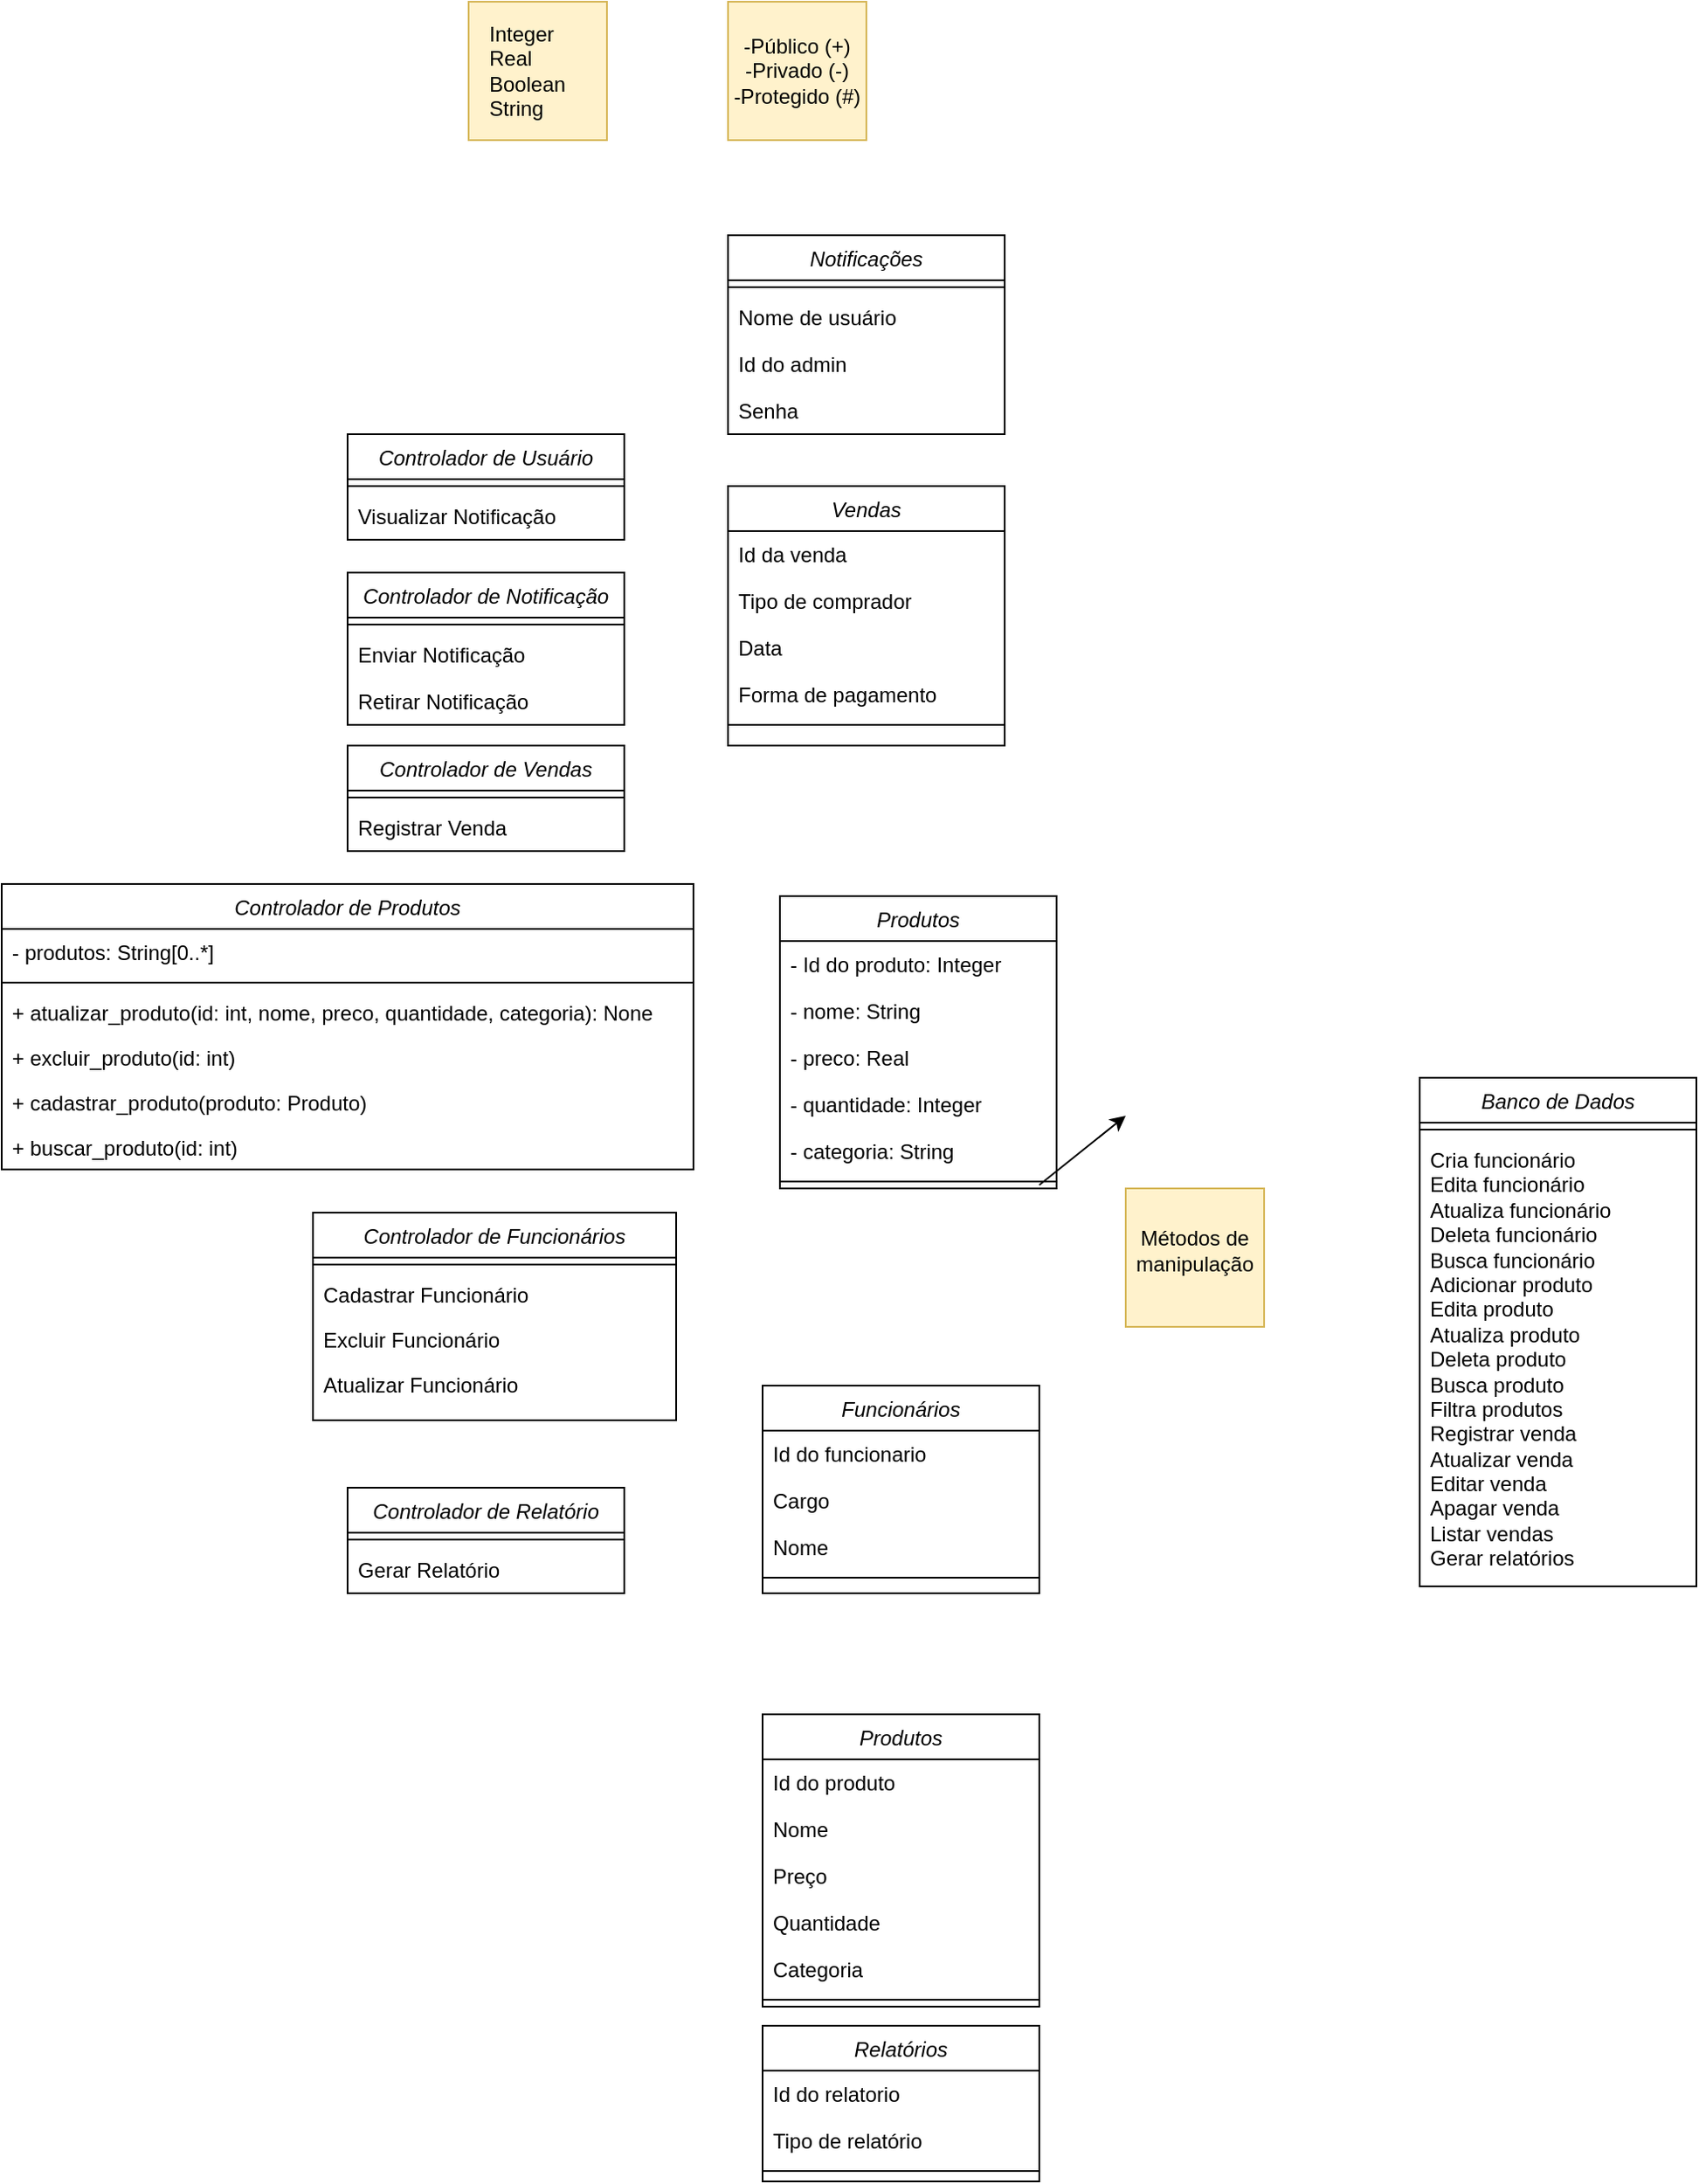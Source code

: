 <mxfile version="24.8.4">
  <diagram id="C5RBs43oDa-KdzZeNtuy" name="Page-1">
    <mxGraphModel dx="1434" dy="1949" grid="1" gridSize="10" guides="1" tooltips="1" connect="1" arrows="1" fold="1" page="1" pageScale="1" pageWidth="827" pageHeight="1169" math="0" shadow="0">
      <root>
        <mxCell id="WIyWlLk6GJQsqaUBKTNV-0" />
        <mxCell id="WIyWlLk6GJQsqaUBKTNV-1" parent="WIyWlLk6GJQsqaUBKTNV-0" />
        <mxCell id="gT6u7s9dC_nsRaWymPXt-0" value="Controlador de Produtos" style="swimlane;fontStyle=2;align=center;verticalAlign=top;childLayout=stackLayout;horizontal=1;startSize=26;horizontalStack=0;resizeParent=1;resizeLast=0;collapsible=1;marginBottom=0;rounded=0;shadow=0;strokeWidth=1;" parent="WIyWlLk6GJQsqaUBKTNV-1" vertex="1">
          <mxGeometry x="40" y="280" width="400" height="165" as="geometry">
            <mxRectangle x="230" y="140" width="160" height="26" as="alternateBounds" />
          </mxGeometry>
        </mxCell>
        <mxCell id="gT6u7s9dC_nsRaWymPXt-134" value="- produtos: String[0..*]" style="text;strokeColor=none;fillColor=none;align=left;verticalAlign=top;spacingLeft=4;spacingRight=4;overflow=hidden;rotatable=0;points=[[0,0.5],[1,0.5]];portConstraint=eastwest;" parent="gT6u7s9dC_nsRaWymPXt-0" vertex="1">
          <mxGeometry y="26" width="400" height="27" as="geometry" />
        </mxCell>
        <mxCell id="gT6u7s9dC_nsRaWymPXt-4" value="" style="line;html=1;strokeWidth=1;align=left;verticalAlign=middle;spacingTop=-1;spacingLeft=3;spacingRight=3;rotatable=0;labelPosition=right;points=[];portConstraint=eastwest;" parent="gT6u7s9dC_nsRaWymPXt-0" vertex="1">
          <mxGeometry y="53" width="400" height="8" as="geometry" />
        </mxCell>
        <mxCell id="gT6u7s9dC_nsRaWymPXt-3" value="+ atualizar_produto(id: int, nome, preco, quantidade, categoria): None" style="text;align=left;verticalAlign=top;spacingLeft=4;spacingRight=4;overflow=hidden;rotatable=0;points=[[0,0.5],[1,0.5]];portConstraint=eastwest;rounded=0;shadow=0;html=0;" parent="gT6u7s9dC_nsRaWymPXt-0" vertex="1">
          <mxGeometry y="61" width="400" height="26" as="geometry" />
        </mxCell>
        <mxCell id="gT6u7s9dC_nsRaWymPXt-2" value="+ excluir_produto(id: int)" style="text;align=left;verticalAlign=top;spacingLeft=4;spacingRight=4;overflow=hidden;rotatable=0;points=[[0,0.5],[1,0.5]];portConstraint=eastwest;rounded=0;shadow=0;html=0;" parent="gT6u7s9dC_nsRaWymPXt-0" vertex="1">
          <mxGeometry y="87" width="400" height="26" as="geometry" />
        </mxCell>
        <mxCell id="gT6u7s9dC_nsRaWymPXt-1" value="+ cadastrar_produto(produto: Produto)" style="text;align=left;verticalAlign=top;spacingLeft=4;spacingRight=4;overflow=hidden;rotatable=0;points=[[0,0.5],[1,0.5]];portConstraint=eastwest;" parent="gT6u7s9dC_nsRaWymPXt-0" vertex="1">
          <mxGeometry y="113" width="400" height="26" as="geometry" />
        </mxCell>
        <mxCell id="uGqlonOlqgjPrVyLk_4E-11" value="+ buscar_produto(id: int) " style="text;align=left;verticalAlign=top;spacingLeft=4;spacingRight=4;overflow=hidden;rotatable=0;points=[[0,0.5],[1,0.5]];portConstraint=eastwest;" vertex="1" parent="gT6u7s9dC_nsRaWymPXt-0">
          <mxGeometry y="139" width="400" height="26" as="geometry" />
        </mxCell>
        <mxCell id="gT6u7s9dC_nsRaWymPXt-6" value="Controlador de Funcionários" style="swimlane;fontStyle=2;align=center;verticalAlign=top;childLayout=stackLayout;horizontal=1;startSize=26;horizontalStack=0;resizeParent=1;resizeLast=0;collapsible=1;marginBottom=0;rounded=0;shadow=0;strokeWidth=1;" parent="WIyWlLk6GJQsqaUBKTNV-1" vertex="1">
          <mxGeometry x="220" y="470" width="210" height="120" as="geometry">
            <mxRectangle x="230" y="140" width="160" height="26" as="alternateBounds" />
          </mxGeometry>
        </mxCell>
        <mxCell id="gT6u7s9dC_nsRaWymPXt-7" value="" style="line;html=1;strokeWidth=1;align=left;verticalAlign=middle;spacingTop=-1;spacingLeft=3;spacingRight=3;rotatable=0;labelPosition=right;points=[];portConstraint=eastwest;" parent="gT6u7s9dC_nsRaWymPXt-6" vertex="1">
          <mxGeometry y="26" width="210" height="8" as="geometry" />
        </mxCell>
        <mxCell id="gT6u7s9dC_nsRaWymPXt-10" value="Cadastrar Funcionário" style="text;align=left;verticalAlign=top;spacingLeft=4;spacingRight=4;overflow=hidden;rotatable=0;points=[[0,0.5],[1,0.5]];portConstraint=eastwest;" parent="gT6u7s9dC_nsRaWymPXt-6" vertex="1">
          <mxGeometry y="34" width="210" height="26" as="geometry" />
        </mxCell>
        <mxCell id="gT6u7s9dC_nsRaWymPXt-9" value="Excluir Funcionário" style="text;align=left;verticalAlign=top;spacingLeft=4;spacingRight=4;overflow=hidden;rotatable=0;points=[[0,0.5],[1,0.5]];portConstraint=eastwest;rounded=0;shadow=0;html=0;" parent="gT6u7s9dC_nsRaWymPXt-6" vertex="1">
          <mxGeometry y="60" width="210" height="26" as="geometry" />
        </mxCell>
        <mxCell id="uGqlonOlqgjPrVyLk_4E-4" value="Atualizar Funcionário" style="text;align=left;verticalAlign=top;spacingLeft=4;spacingRight=4;overflow=hidden;rotatable=0;points=[[0,0.5],[1,0.5]];portConstraint=eastwest;rounded=0;shadow=0;html=0;" vertex="1" parent="gT6u7s9dC_nsRaWymPXt-6">
          <mxGeometry y="86" width="210" height="26" as="geometry" />
        </mxCell>
        <mxCell id="gT6u7s9dC_nsRaWymPXt-14" value="Controlador de Vendas" style="swimlane;fontStyle=2;align=center;verticalAlign=top;childLayout=stackLayout;horizontal=1;startSize=26;horizontalStack=0;resizeParent=1;resizeLast=0;collapsible=1;marginBottom=0;rounded=0;shadow=0;strokeWidth=1;" parent="WIyWlLk6GJQsqaUBKTNV-1" vertex="1">
          <mxGeometry x="240" y="200" width="160" height="61" as="geometry">
            <mxRectangle x="240" y="200" width="160" height="26" as="alternateBounds" />
          </mxGeometry>
        </mxCell>
        <mxCell id="gT6u7s9dC_nsRaWymPXt-15" value="" style="line;html=1;strokeWidth=1;align=left;verticalAlign=middle;spacingTop=-1;spacingLeft=3;spacingRight=3;rotatable=0;labelPosition=right;points=[];portConstraint=eastwest;" parent="gT6u7s9dC_nsRaWymPXt-14" vertex="1">
          <mxGeometry y="26" width="160" height="8" as="geometry" />
        </mxCell>
        <mxCell id="gT6u7s9dC_nsRaWymPXt-19" value="Registrar Venda" style="text;strokeColor=none;fillColor=none;align=left;verticalAlign=top;spacingLeft=4;spacingRight=4;overflow=hidden;rotatable=0;points=[[0,0.5],[1,0.5]];portConstraint=eastwest;" parent="gT6u7s9dC_nsRaWymPXt-14" vertex="1">
          <mxGeometry y="34" width="160" height="27" as="geometry" />
        </mxCell>
        <mxCell id="gT6u7s9dC_nsRaWymPXt-27" value="Controlador de Notificação" style="swimlane;fontStyle=2;align=center;verticalAlign=top;childLayout=stackLayout;horizontal=1;startSize=26;horizontalStack=0;resizeParent=1;resizeLast=0;collapsible=1;marginBottom=0;rounded=0;shadow=0;strokeWidth=1;" parent="WIyWlLk6GJQsqaUBKTNV-1" vertex="1">
          <mxGeometry x="240" y="100" width="160" height="88" as="geometry">
            <mxRectangle x="240" y="200" width="160" height="26" as="alternateBounds" />
          </mxGeometry>
        </mxCell>
        <mxCell id="gT6u7s9dC_nsRaWymPXt-28" value="" style="line;html=1;strokeWidth=1;align=left;verticalAlign=middle;spacingTop=-1;spacingLeft=3;spacingRight=3;rotatable=0;labelPosition=right;points=[];portConstraint=eastwest;" parent="gT6u7s9dC_nsRaWymPXt-27" vertex="1">
          <mxGeometry y="26" width="160" height="8" as="geometry" />
        </mxCell>
        <mxCell id="gT6u7s9dC_nsRaWymPXt-22" value="Enviar Notificação" style="text;strokeColor=none;fillColor=none;align=left;verticalAlign=top;spacingLeft=4;spacingRight=4;overflow=hidden;rotatable=0;points=[[0,0.5],[1,0.5]];portConstraint=eastwest;" parent="gT6u7s9dC_nsRaWymPXt-27" vertex="1">
          <mxGeometry y="34" width="160" height="27" as="geometry" />
        </mxCell>
        <mxCell id="gT6u7s9dC_nsRaWymPXt-23" value="Retirar Notificação" style="text;strokeColor=none;fillColor=none;align=left;verticalAlign=top;spacingLeft=4;spacingRight=4;overflow=hidden;rotatable=0;points=[[0,0.5],[1,0.5]];portConstraint=eastwest;" parent="gT6u7s9dC_nsRaWymPXt-27" vertex="1">
          <mxGeometry y="61" width="160" height="27" as="geometry" />
        </mxCell>
        <mxCell id="gT6u7s9dC_nsRaWymPXt-30" value="Controlador de Usuário" style="swimlane;fontStyle=2;align=center;verticalAlign=top;childLayout=stackLayout;horizontal=1;startSize=26;horizontalStack=0;resizeParent=1;resizeLast=0;collapsible=1;marginBottom=0;rounded=0;shadow=0;strokeWidth=1;" parent="WIyWlLk6GJQsqaUBKTNV-1" vertex="1">
          <mxGeometry x="240" y="20" width="160" height="61" as="geometry">
            <mxRectangle x="240" y="200" width="160" height="26" as="alternateBounds" />
          </mxGeometry>
        </mxCell>
        <mxCell id="gT6u7s9dC_nsRaWymPXt-31" value="" style="line;html=1;strokeWidth=1;align=left;verticalAlign=middle;spacingTop=-1;spacingLeft=3;spacingRight=3;rotatable=0;labelPosition=right;points=[];portConstraint=eastwest;" parent="gT6u7s9dC_nsRaWymPXt-30" vertex="1">
          <mxGeometry y="26" width="160" height="8" as="geometry" />
        </mxCell>
        <mxCell id="gT6u7s9dC_nsRaWymPXt-26" value="Visualizar Notificação" style="text;strokeColor=none;fillColor=none;align=left;verticalAlign=top;spacingLeft=4;spacingRight=4;overflow=hidden;rotatable=0;points=[[0,0.5],[1,0.5]];portConstraint=eastwest;" parent="gT6u7s9dC_nsRaWymPXt-30" vertex="1">
          <mxGeometry y="34" width="160" height="27" as="geometry" />
        </mxCell>
        <mxCell id="gT6u7s9dC_nsRaWymPXt-38" value="Controlador de Relatório" style="swimlane;fontStyle=2;align=center;verticalAlign=top;childLayout=stackLayout;horizontal=1;startSize=26;horizontalStack=0;resizeParent=1;resizeLast=0;collapsible=1;marginBottom=0;rounded=0;shadow=0;strokeWidth=1;" parent="WIyWlLk6GJQsqaUBKTNV-1" vertex="1">
          <mxGeometry x="240" y="629" width="160" height="61" as="geometry">
            <mxRectangle x="230" y="140" width="160" height="26" as="alternateBounds" />
          </mxGeometry>
        </mxCell>
        <mxCell id="gT6u7s9dC_nsRaWymPXt-39" value="" style="line;html=1;strokeWidth=1;align=left;verticalAlign=middle;spacingTop=-1;spacingLeft=3;spacingRight=3;rotatable=0;labelPosition=right;points=[];portConstraint=eastwest;" parent="gT6u7s9dC_nsRaWymPXt-38" vertex="1">
          <mxGeometry y="26" width="160" height="8" as="geometry" />
        </mxCell>
        <mxCell id="gT6u7s9dC_nsRaWymPXt-37" value="Gerar Relatório" style="text;strokeColor=none;fillColor=none;align=left;verticalAlign=top;spacingLeft=4;spacingRight=4;overflow=hidden;rotatable=0;points=[[0,0.5],[1,0.5]];portConstraint=eastwest;" parent="gT6u7s9dC_nsRaWymPXt-38" vertex="1">
          <mxGeometry y="34" width="160" height="27" as="geometry" />
        </mxCell>
        <mxCell id="gT6u7s9dC_nsRaWymPXt-48" value="Notificações" style="swimlane;fontStyle=2;align=center;verticalAlign=top;childLayout=stackLayout;horizontal=1;startSize=26;horizontalStack=0;resizeParent=1;resizeLast=0;collapsible=1;marginBottom=0;rounded=0;shadow=0;strokeWidth=1;" parent="WIyWlLk6GJQsqaUBKTNV-1" vertex="1">
          <mxGeometry x="460" y="-95" width="160" height="115" as="geometry">
            <mxRectangle x="240" y="200" width="160" height="26" as="alternateBounds" />
          </mxGeometry>
        </mxCell>
        <mxCell id="gT6u7s9dC_nsRaWymPXt-49" value="" style="line;html=1;strokeWidth=1;align=left;verticalAlign=middle;spacingTop=-1;spacingLeft=3;spacingRight=3;rotatable=0;labelPosition=right;points=[];portConstraint=eastwest;" parent="gT6u7s9dC_nsRaWymPXt-48" vertex="1">
          <mxGeometry y="26" width="160" height="8" as="geometry" />
        </mxCell>
        <mxCell id="gT6u7s9dC_nsRaWymPXt-45" value="Nome de usuário" style="text;strokeColor=none;fillColor=none;align=left;verticalAlign=top;spacingLeft=4;spacingRight=4;overflow=hidden;rotatable=0;points=[[0,0.5],[1,0.5]];portConstraint=eastwest;" parent="gT6u7s9dC_nsRaWymPXt-48" vertex="1">
          <mxGeometry y="34" width="160" height="27" as="geometry" />
        </mxCell>
        <mxCell id="gT6u7s9dC_nsRaWymPXt-44" value="Id do admin" style="text;strokeColor=none;fillColor=none;align=left;verticalAlign=top;spacingLeft=4;spacingRight=4;overflow=hidden;rotatable=0;points=[[0,0.5],[1,0.5]];portConstraint=eastwest;" parent="gT6u7s9dC_nsRaWymPXt-48" vertex="1">
          <mxGeometry y="61" width="160" height="27" as="geometry" />
        </mxCell>
        <mxCell id="gT6u7s9dC_nsRaWymPXt-46" value="Senha" style="text;strokeColor=none;fillColor=none;align=left;verticalAlign=top;spacingLeft=4;spacingRight=4;overflow=hidden;rotatable=0;points=[[0,0.5],[1,0.5]];portConstraint=eastwest;" parent="gT6u7s9dC_nsRaWymPXt-48" vertex="1">
          <mxGeometry y="88" width="160" height="27" as="geometry" />
        </mxCell>
        <mxCell id="gT6u7s9dC_nsRaWymPXt-69" value="Vendas" style="swimlane;fontStyle=2;align=center;verticalAlign=top;childLayout=stackLayout;horizontal=1;startSize=26;horizontalStack=0;resizeParent=1;resizeLast=0;collapsible=1;marginBottom=0;rounded=0;shadow=0;strokeWidth=1;" parent="WIyWlLk6GJQsqaUBKTNV-1" vertex="1">
          <mxGeometry x="460" y="50" width="160" height="150" as="geometry">
            <mxRectangle x="230" y="140" width="160" height="26" as="alternateBounds" />
          </mxGeometry>
        </mxCell>
        <mxCell id="gT6u7s9dC_nsRaWymPXt-63" value="Id da venda" style="text;strokeColor=none;fillColor=none;align=left;verticalAlign=top;spacingLeft=4;spacingRight=4;overflow=hidden;rotatable=0;points=[[0,0.5],[1,0.5]];portConstraint=eastwest;" parent="gT6u7s9dC_nsRaWymPXt-69" vertex="1">
          <mxGeometry y="26" width="160" height="27" as="geometry" />
        </mxCell>
        <mxCell id="gT6u7s9dC_nsRaWymPXt-65" value="Tipo de comprador" style="text;strokeColor=none;fillColor=none;align=left;verticalAlign=top;spacingLeft=4;spacingRight=4;overflow=hidden;rotatable=0;points=[[0,0.5],[1,0.5]];portConstraint=eastwest;" parent="gT6u7s9dC_nsRaWymPXt-69" vertex="1">
          <mxGeometry y="53" width="160" height="27" as="geometry" />
        </mxCell>
        <mxCell id="gT6u7s9dC_nsRaWymPXt-67" value="Data" style="text;strokeColor=none;fillColor=none;align=left;verticalAlign=top;spacingLeft=4;spacingRight=4;overflow=hidden;rotatable=0;points=[[0,0.5],[1,0.5]];portConstraint=eastwest;" parent="gT6u7s9dC_nsRaWymPXt-69" vertex="1">
          <mxGeometry y="80" width="160" height="27" as="geometry" />
        </mxCell>
        <mxCell id="gT6u7s9dC_nsRaWymPXt-66" value="Forma de pagamento" style="text;strokeColor=none;fillColor=none;align=left;verticalAlign=top;spacingLeft=4;spacingRight=4;overflow=hidden;rotatable=0;points=[[0,0.5],[1,0.5]];portConstraint=eastwest;" parent="gT6u7s9dC_nsRaWymPXt-69" vertex="1">
          <mxGeometry y="107" width="160" height="27" as="geometry" />
        </mxCell>
        <mxCell id="gT6u7s9dC_nsRaWymPXt-70" value="" style="line;html=1;strokeWidth=1;align=left;verticalAlign=middle;spacingTop=-1;spacingLeft=3;spacingRight=3;rotatable=0;labelPosition=right;points=[];portConstraint=eastwest;" parent="gT6u7s9dC_nsRaWymPXt-69" vertex="1">
          <mxGeometry y="134" width="160" height="8" as="geometry" />
        </mxCell>
        <mxCell id="gT6u7s9dC_nsRaWymPXt-74" value="Produtos" style="swimlane;fontStyle=2;align=center;verticalAlign=top;childLayout=stackLayout;horizontal=1;startSize=26;horizontalStack=0;resizeParent=1;resizeLast=0;collapsible=1;marginBottom=0;rounded=0;shadow=0;strokeWidth=1;" parent="WIyWlLk6GJQsqaUBKTNV-1" vertex="1">
          <mxGeometry x="490" y="287" width="160" height="169" as="geometry">
            <mxRectangle x="230" y="140" width="160" height="26" as="alternateBounds" />
          </mxGeometry>
        </mxCell>
        <mxCell id="gT6u7s9dC_nsRaWymPXt-82" value="- Id do produto: Integer" style="text;strokeColor=none;fillColor=none;align=left;verticalAlign=top;spacingLeft=4;spacingRight=4;overflow=hidden;rotatable=0;points=[[0,0.5],[1,0.5]];portConstraint=eastwest;" parent="gT6u7s9dC_nsRaWymPXt-74" vertex="1">
          <mxGeometry y="26" width="160" height="27" as="geometry" />
        </mxCell>
        <mxCell id="gT6u7s9dC_nsRaWymPXt-83" value="- nome: String" style="text;strokeColor=none;fillColor=none;align=left;verticalAlign=top;spacingLeft=4;spacingRight=4;overflow=hidden;rotatable=0;points=[[0,0.5],[1,0.5]];portConstraint=eastwest;" parent="gT6u7s9dC_nsRaWymPXt-74" vertex="1">
          <mxGeometry y="53" width="160" height="27" as="geometry" />
        </mxCell>
        <mxCell id="gT6u7s9dC_nsRaWymPXt-85" value="- preco: Real" style="text;strokeColor=none;fillColor=none;align=left;verticalAlign=top;spacingLeft=4;spacingRight=4;overflow=hidden;rotatable=0;points=[[0,0.5],[1,0.5]];portConstraint=eastwest;" parent="gT6u7s9dC_nsRaWymPXt-74" vertex="1">
          <mxGeometry y="80" width="160" height="27" as="geometry" />
        </mxCell>
        <mxCell id="gT6u7s9dC_nsRaWymPXt-131" value="" style="endArrow=classic;html=1;rounded=0;fillColor=#fff2cc;strokeColor=#000000;" parent="gT6u7s9dC_nsRaWymPXt-74" edge="1">
          <mxGeometry width="50" height="50" relative="1" as="geometry">
            <mxPoint x="150" y="167" as="sourcePoint" />
            <mxPoint x="200" y="127" as="targetPoint" />
          </mxGeometry>
        </mxCell>
        <mxCell id="gT6u7s9dC_nsRaWymPXt-86" value="- quantidade: Integer" style="text;strokeColor=none;fillColor=none;align=left;verticalAlign=top;spacingLeft=4;spacingRight=4;overflow=hidden;rotatable=0;points=[[0,0.5],[1,0.5]];portConstraint=eastwest;" parent="gT6u7s9dC_nsRaWymPXt-74" vertex="1">
          <mxGeometry y="107" width="160" height="27" as="geometry" />
        </mxCell>
        <mxCell id="gT6u7s9dC_nsRaWymPXt-84" value="- categoria: String" style="text;strokeColor=none;fillColor=none;align=left;verticalAlign=top;spacingLeft=4;spacingRight=4;overflow=hidden;rotatable=0;points=[[0,0.5],[1,0.5]];portConstraint=eastwest;" parent="gT6u7s9dC_nsRaWymPXt-74" vertex="1">
          <mxGeometry y="134" width="160" height="27" as="geometry" />
        </mxCell>
        <mxCell id="gT6u7s9dC_nsRaWymPXt-80" value="" style="line;html=1;strokeWidth=1;align=left;verticalAlign=middle;spacingTop=-1;spacingLeft=3;spacingRight=3;rotatable=0;labelPosition=right;points=[];portConstraint=eastwest;" parent="gT6u7s9dC_nsRaWymPXt-74" vertex="1">
          <mxGeometry y="161" width="160" height="8" as="geometry" />
        </mxCell>
        <mxCell id="gT6u7s9dC_nsRaWymPXt-88" value="Funcionários" style="swimlane;fontStyle=2;align=center;verticalAlign=top;childLayout=stackLayout;horizontal=1;startSize=26;horizontalStack=0;resizeParent=1;resizeLast=0;collapsible=1;marginBottom=0;rounded=0;shadow=0;strokeWidth=1;" parent="WIyWlLk6GJQsqaUBKTNV-1" vertex="1">
          <mxGeometry x="480" y="570" width="160" height="120" as="geometry">
            <mxRectangle x="230" y="140" width="160" height="26" as="alternateBounds" />
          </mxGeometry>
        </mxCell>
        <mxCell id="gT6u7s9dC_nsRaWymPXt-96" value="Id do funcionario" style="text;strokeColor=none;fillColor=none;align=left;verticalAlign=top;spacingLeft=4;spacingRight=4;overflow=hidden;rotatable=0;points=[[0,0.5],[1,0.5]];portConstraint=eastwest;" parent="gT6u7s9dC_nsRaWymPXt-88" vertex="1">
          <mxGeometry y="26" width="160" height="27" as="geometry" />
        </mxCell>
        <mxCell id="gT6u7s9dC_nsRaWymPXt-97" value="Cargo" style="text;strokeColor=none;fillColor=none;align=left;verticalAlign=top;spacingLeft=4;spacingRight=4;overflow=hidden;rotatable=0;points=[[0,0.5],[1,0.5]];portConstraint=eastwest;" parent="gT6u7s9dC_nsRaWymPXt-88" vertex="1">
          <mxGeometry y="53" width="160" height="27" as="geometry" />
        </mxCell>
        <mxCell id="gT6u7s9dC_nsRaWymPXt-98" value="Nome" style="text;strokeColor=none;fillColor=none;align=left;verticalAlign=top;spacingLeft=4;spacingRight=4;overflow=hidden;rotatable=0;points=[[0,0.5],[1,0.5]];portConstraint=eastwest;" parent="gT6u7s9dC_nsRaWymPXt-88" vertex="1">
          <mxGeometry y="80" width="160" height="27" as="geometry" />
        </mxCell>
        <mxCell id="gT6u7s9dC_nsRaWymPXt-94" value="" style="line;html=1;strokeWidth=1;align=left;verticalAlign=middle;spacingTop=-1;spacingLeft=3;spacingRight=3;rotatable=0;labelPosition=right;points=[];portConstraint=eastwest;" parent="gT6u7s9dC_nsRaWymPXt-88" vertex="1">
          <mxGeometry y="107" width="160" height="8" as="geometry" />
        </mxCell>
        <mxCell id="gT6u7s9dC_nsRaWymPXt-100" value="Produtos" style="swimlane;fontStyle=2;align=center;verticalAlign=top;childLayout=stackLayout;horizontal=1;startSize=26;horizontalStack=0;resizeParent=1;resizeLast=0;collapsible=1;marginBottom=0;rounded=0;shadow=0;strokeWidth=1;" parent="WIyWlLk6GJQsqaUBKTNV-1" vertex="1">
          <mxGeometry x="480" y="760" width="160" height="169" as="geometry">
            <mxRectangle x="230" y="140" width="160" height="26" as="alternateBounds" />
          </mxGeometry>
        </mxCell>
        <mxCell id="gT6u7s9dC_nsRaWymPXt-101" value="Id do produto" style="text;strokeColor=none;fillColor=none;align=left;verticalAlign=top;spacingLeft=4;spacingRight=4;overflow=hidden;rotatable=0;points=[[0,0.5],[1,0.5]];portConstraint=eastwest;" parent="gT6u7s9dC_nsRaWymPXt-100" vertex="1">
          <mxGeometry y="26" width="160" height="27" as="geometry" />
        </mxCell>
        <mxCell id="gT6u7s9dC_nsRaWymPXt-102" value="Nome" style="text;strokeColor=none;fillColor=none;align=left;verticalAlign=top;spacingLeft=4;spacingRight=4;overflow=hidden;rotatable=0;points=[[0,0.5],[1,0.5]];portConstraint=eastwest;" parent="gT6u7s9dC_nsRaWymPXt-100" vertex="1">
          <mxGeometry y="53" width="160" height="27" as="geometry" />
        </mxCell>
        <mxCell id="gT6u7s9dC_nsRaWymPXt-103" value="Preço" style="text;strokeColor=none;fillColor=none;align=left;verticalAlign=top;spacingLeft=4;spacingRight=4;overflow=hidden;rotatable=0;points=[[0,0.5],[1,0.5]];portConstraint=eastwest;" parent="gT6u7s9dC_nsRaWymPXt-100" vertex="1">
          <mxGeometry y="80" width="160" height="27" as="geometry" />
        </mxCell>
        <mxCell id="gT6u7s9dC_nsRaWymPXt-104" value="Quantidade" style="text;strokeColor=none;fillColor=none;align=left;verticalAlign=top;spacingLeft=4;spacingRight=4;overflow=hidden;rotatable=0;points=[[0,0.5],[1,0.5]];portConstraint=eastwest;" parent="gT6u7s9dC_nsRaWymPXt-100" vertex="1">
          <mxGeometry y="107" width="160" height="27" as="geometry" />
        </mxCell>
        <mxCell id="gT6u7s9dC_nsRaWymPXt-105" value="Categoria" style="text;strokeColor=none;fillColor=none;align=left;verticalAlign=top;spacingLeft=4;spacingRight=4;overflow=hidden;rotatable=0;points=[[0,0.5],[1,0.5]];portConstraint=eastwest;" parent="gT6u7s9dC_nsRaWymPXt-100" vertex="1">
          <mxGeometry y="134" width="160" height="27" as="geometry" />
        </mxCell>
        <mxCell id="gT6u7s9dC_nsRaWymPXt-106" value="" style="line;html=1;strokeWidth=1;align=left;verticalAlign=middle;spacingTop=-1;spacingLeft=3;spacingRight=3;rotatable=0;labelPosition=right;points=[];portConstraint=eastwest;" parent="gT6u7s9dC_nsRaWymPXt-100" vertex="1">
          <mxGeometry y="161" width="160" height="8" as="geometry" />
        </mxCell>
        <mxCell id="gT6u7s9dC_nsRaWymPXt-107" value="" style="whiteSpace=wrap;html=1;aspect=fixed;fillColor=#fff2cc;strokeColor=#d6b656;" parent="WIyWlLk6GJQsqaUBKTNV-1" vertex="1">
          <mxGeometry x="310" y="-230" width="80" height="80" as="geometry" />
        </mxCell>
        <mxCell id="gT6u7s9dC_nsRaWymPXt-108" value="Integer&lt;div&gt;Real&lt;/div&gt;&lt;div&gt;Boolean&lt;/div&gt;&lt;div&gt;String&lt;/div&gt;" style="text;html=1;align=left;verticalAlign=middle;whiteSpace=wrap;rounded=0;" parent="WIyWlLk6GJQsqaUBKTNV-1" vertex="1">
          <mxGeometry x="320" y="-220" width="60" height="60" as="geometry" />
        </mxCell>
        <mxCell id="gT6u7s9dC_nsRaWymPXt-114" value="Relatórios" style="swimlane;fontStyle=2;align=center;verticalAlign=top;childLayout=stackLayout;horizontal=1;startSize=26;horizontalStack=0;resizeParent=1;resizeLast=0;collapsible=1;marginBottom=0;rounded=0;shadow=0;strokeWidth=1;" parent="WIyWlLk6GJQsqaUBKTNV-1" vertex="1">
          <mxGeometry x="480" y="940" width="160" height="90" as="geometry">
            <mxRectangle x="230" y="140" width="160" height="26" as="alternateBounds" />
          </mxGeometry>
        </mxCell>
        <mxCell id="gT6u7s9dC_nsRaWymPXt-111" value="Id do relatorio" style="text;strokeColor=none;fillColor=none;align=left;verticalAlign=top;spacingLeft=4;spacingRight=4;overflow=hidden;rotatable=0;points=[[0,0.5],[1,0.5]];portConstraint=eastwest;" parent="gT6u7s9dC_nsRaWymPXt-114" vertex="1">
          <mxGeometry y="26" width="160" height="27" as="geometry" />
        </mxCell>
        <mxCell id="gT6u7s9dC_nsRaWymPXt-112" value="Tipo de relatório" style="text;strokeColor=none;fillColor=none;align=left;verticalAlign=top;spacingLeft=4;spacingRight=4;overflow=hidden;rotatable=0;points=[[0,0.5],[1,0.5]];portConstraint=eastwest;" parent="gT6u7s9dC_nsRaWymPXt-114" vertex="1">
          <mxGeometry y="53" width="160" height="27" as="geometry" />
        </mxCell>
        <mxCell id="gT6u7s9dC_nsRaWymPXt-120" value="" style="line;html=1;strokeWidth=1;align=left;verticalAlign=middle;spacingTop=-1;spacingLeft=3;spacingRight=3;rotatable=0;labelPosition=right;points=[];portConstraint=eastwest;" parent="gT6u7s9dC_nsRaWymPXt-114" vertex="1">
          <mxGeometry y="80" width="160" height="8" as="geometry" />
        </mxCell>
        <mxCell id="gT6u7s9dC_nsRaWymPXt-124" value="Banco de Dados" style="swimlane;fontStyle=2;align=center;verticalAlign=top;childLayout=stackLayout;horizontal=1;startSize=26;horizontalStack=0;resizeParent=1;resizeLast=0;collapsible=1;marginBottom=0;rounded=0;shadow=0;strokeWidth=1;" parent="WIyWlLk6GJQsqaUBKTNV-1" vertex="1">
          <mxGeometry x="860" y="392" width="160" height="294" as="geometry">
            <mxRectangle x="230" y="140" width="160" height="26" as="alternateBounds" />
          </mxGeometry>
        </mxCell>
        <mxCell id="gT6u7s9dC_nsRaWymPXt-130" value="" style="line;html=1;strokeWidth=1;align=left;verticalAlign=middle;spacingTop=-1;spacingLeft=3;spacingRight=3;rotatable=0;labelPosition=right;points=[];portConstraint=eastwest;" parent="gT6u7s9dC_nsRaWymPXt-124" vertex="1">
          <mxGeometry y="26" width="160" height="8" as="geometry" />
        </mxCell>
        <mxCell id="gT6u7s9dC_nsRaWymPXt-123" value="Cria funcionário&lt;div&gt;Edita funcionário&lt;/div&gt;&lt;div&gt;Atualiza funcionário&lt;/div&gt;&lt;div&gt;Deleta funcionário&lt;/div&gt;&lt;div&gt;Busca funcionário&lt;/div&gt;&lt;div&gt;Adicionar produto&lt;/div&gt;&lt;div&gt;Edita produto&lt;/div&gt;&lt;div&gt;Atualiza produto&lt;/div&gt;&lt;div&gt;Deleta produto&lt;/div&gt;&lt;div&gt;Busca produto&lt;/div&gt;&lt;div&gt;Filtra produtos&lt;/div&gt;&lt;div&gt;Registrar venda&lt;/div&gt;&lt;div&gt;Atualizar venda&lt;/div&gt;&lt;div&gt;Editar venda&lt;/div&gt;&lt;div&gt;Apagar venda&lt;/div&gt;&lt;div&gt;Listar vendas&lt;/div&gt;&lt;div&gt;Gerar relatórios&lt;/div&gt;" style="text;strokeColor=none;fillColor=none;align=left;verticalAlign=top;spacingLeft=4;spacingRight=4;overflow=hidden;rotatable=0;points=[[0,0.5],[1,0.5]];portConstraint=eastwest;whiteSpace=wrap;html=1;" parent="gT6u7s9dC_nsRaWymPXt-124" vertex="1">
          <mxGeometry y="34" width="160" height="260" as="geometry" />
        </mxCell>
        <mxCell id="gT6u7s9dC_nsRaWymPXt-132" value="" style="whiteSpace=wrap;html=1;aspect=fixed;fillColor=#fff2cc;strokeColor=#d6b656;" parent="WIyWlLk6GJQsqaUBKTNV-1" vertex="1">
          <mxGeometry x="690" y="456" width="80" height="80" as="geometry" />
        </mxCell>
        <mxCell id="gT6u7s9dC_nsRaWymPXt-133" value="Métodos de manipulação" style="text;html=1;align=center;verticalAlign=middle;whiteSpace=wrap;rounded=0;" parent="WIyWlLk6GJQsqaUBKTNV-1" vertex="1">
          <mxGeometry x="700" y="477" width="60" height="30" as="geometry" />
        </mxCell>
        <mxCell id="uGqlonOlqgjPrVyLk_4E-1" value="" style="whiteSpace=wrap;html=1;aspect=fixed;fillColor=#fff2cc;strokeColor=#d6b656;" vertex="1" parent="WIyWlLk6GJQsqaUBKTNV-1">
          <mxGeometry x="460" y="-230" width="80" height="80" as="geometry" />
        </mxCell>
        <mxCell id="uGqlonOlqgjPrVyLk_4E-2" value="-Público (+)&lt;br&gt;-Privado (-)&lt;br&gt;-Protegido (#)" style="text;html=1;align=center;verticalAlign=middle;whiteSpace=wrap;rounded=0;" vertex="1" parent="WIyWlLk6GJQsqaUBKTNV-1">
          <mxGeometry x="460" y="-230" width="80" height="80" as="geometry" />
        </mxCell>
      </root>
    </mxGraphModel>
  </diagram>
</mxfile>
